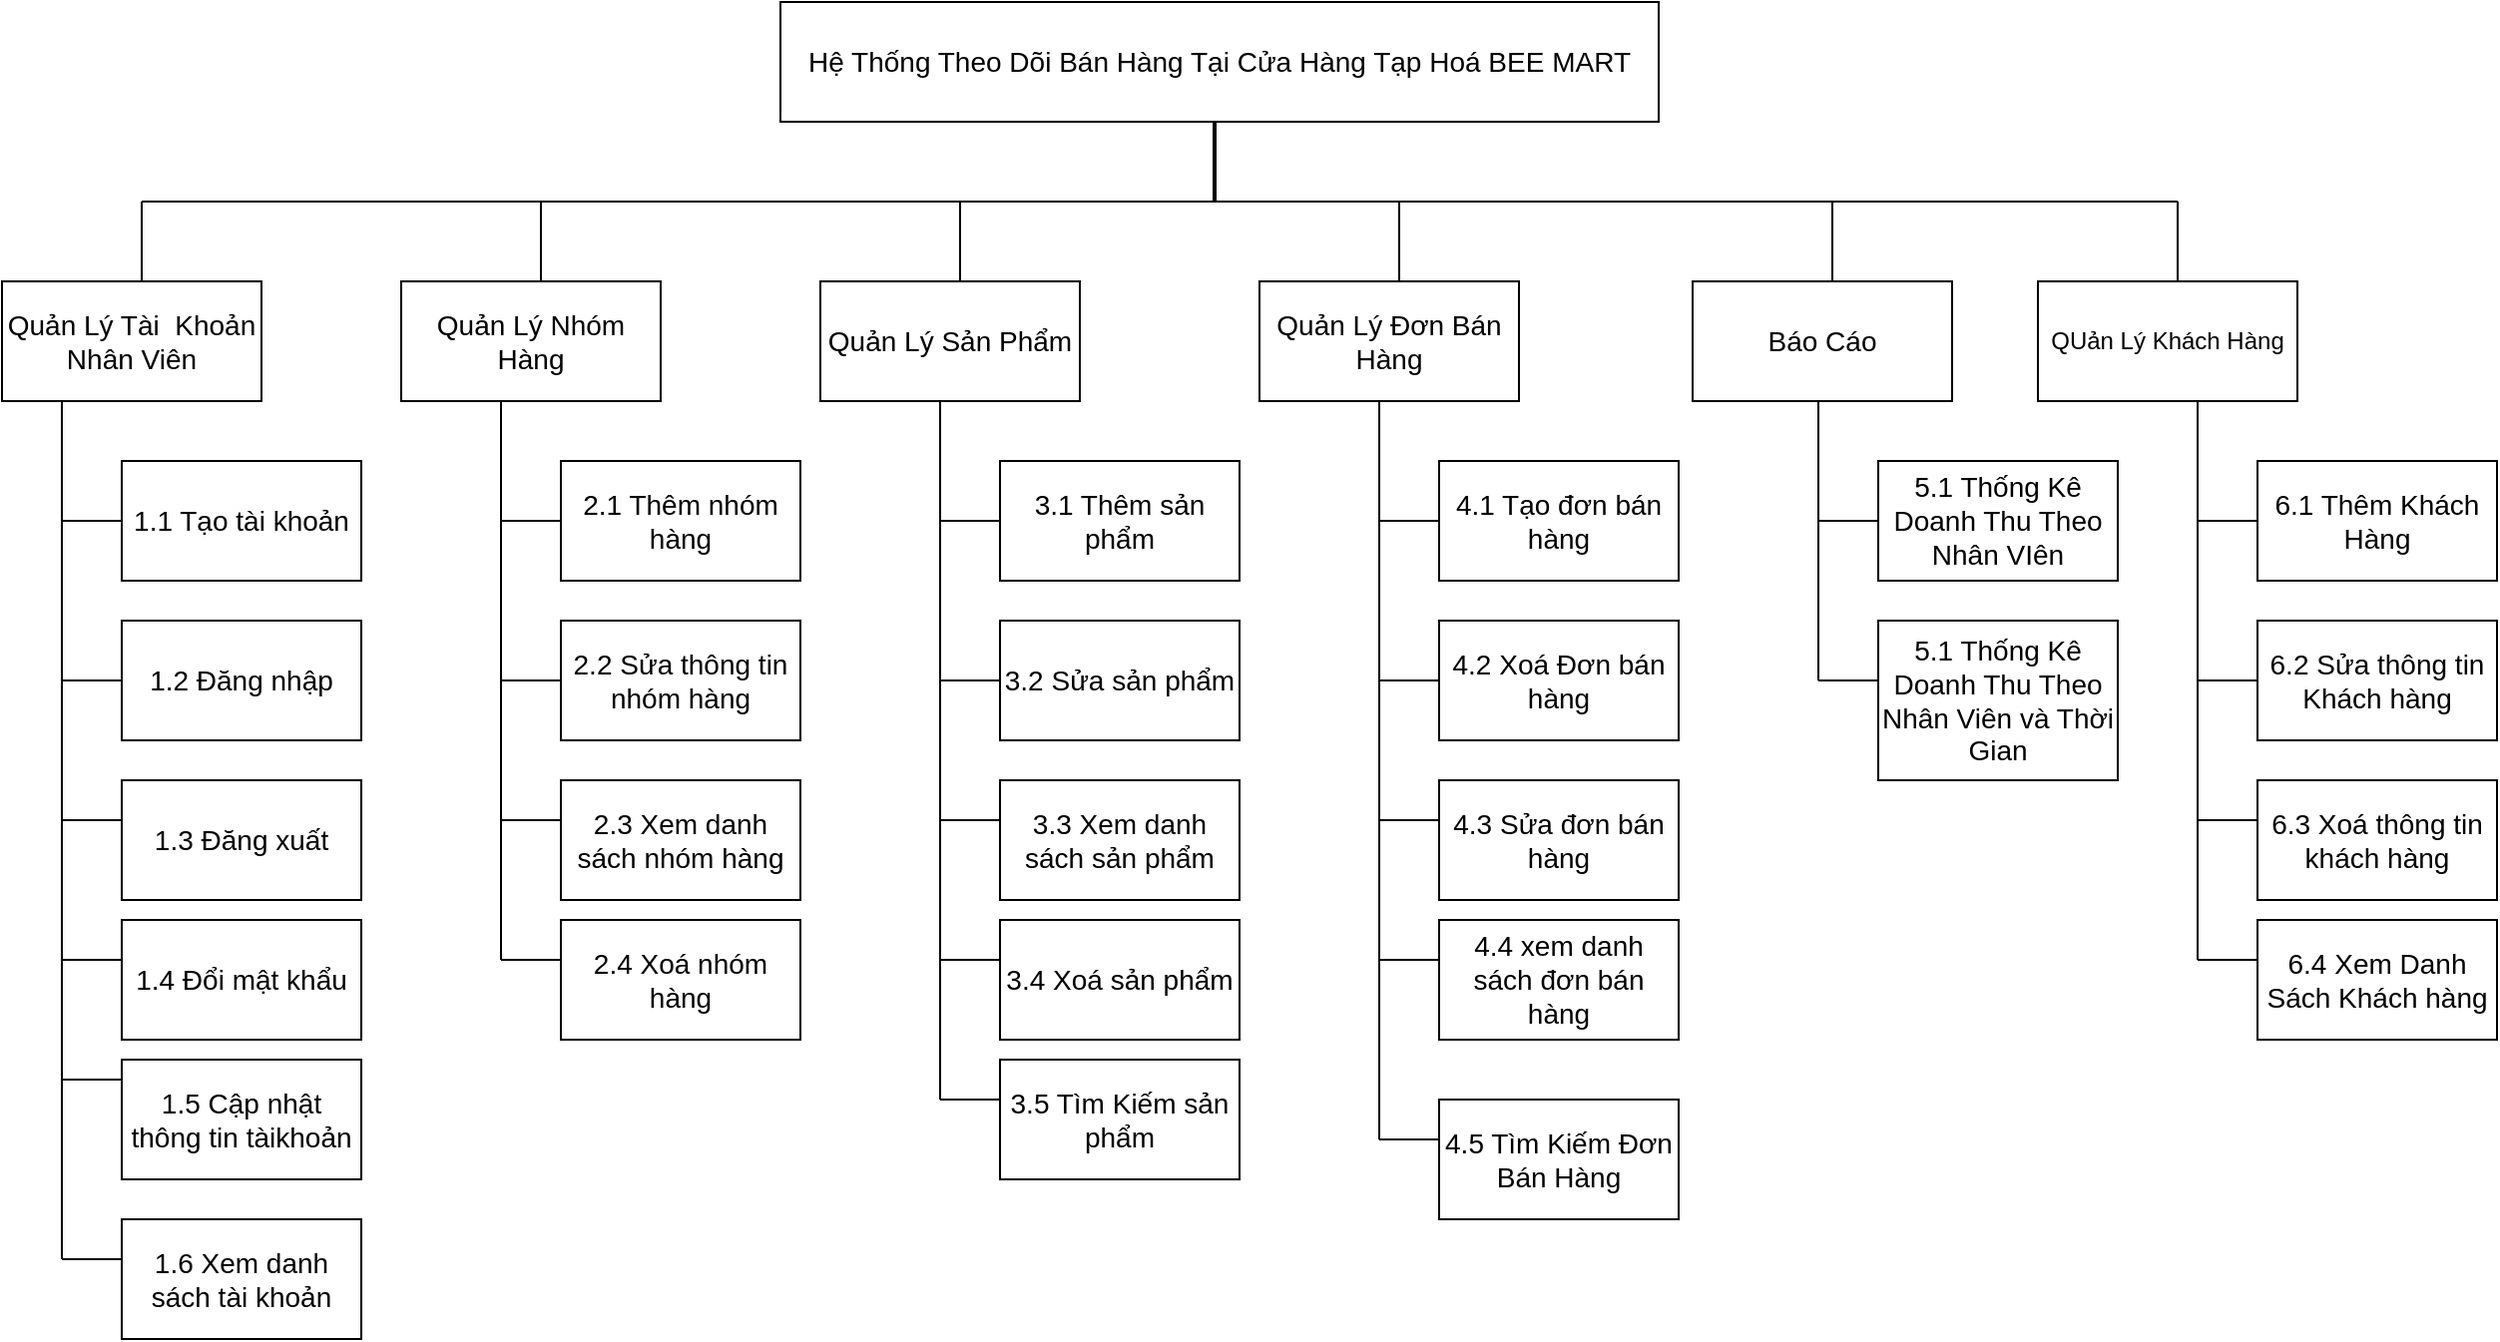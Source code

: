 <mxfile version="13.7.1" type="device"><diagram id="pxkZBzpLknWU2FIUt_qD" name="Page-1"><mxGraphModel dx="1854" dy="1704" grid="1" gridSize="10" guides="1" tooltips="1" connect="1" arrows="1" fold="1" page="1" pageScale="1" pageWidth="827" pageHeight="1169" math="0" shadow="0"><root><mxCell id="0"/><mxCell id="1" parent="0"/><mxCell id="99qyA-vtCgBqnXkUfbwP-1" value="&lt;font style=&quot;font-size: 14px&quot;&gt;Hệ Thống &lt;font&gt;&lt;span&gt;Theo Dõi Bán Hàng Tại&lt;/span&gt; Cửa Hàng Tạp Hoá BEE MART&lt;br&gt;&lt;/font&gt;&lt;/font&gt;" style="rounded=0;whiteSpace=wrap;html=1;" parent="1" vertex="1"><mxGeometry x="370" y="-50" width="440" height="60" as="geometry"/></mxCell><mxCell id="99qyA-vtCgBqnXkUfbwP-2" value="" style="shape=link;html=1;width=-1;" parent="1" edge="1"><mxGeometry width="100" relative="1" as="geometry"><mxPoint x="587.5" y="10" as="sourcePoint"/><mxPoint x="587.5" y="50" as="targetPoint"/></mxGeometry></mxCell><mxCell id="99qyA-vtCgBqnXkUfbwP-4" value="" style="endArrow=none;html=1;" parent="1" edge="1"><mxGeometry width="50" height="50" relative="1" as="geometry"><mxPoint x="50" y="50" as="sourcePoint"/><mxPoint x="1070" y="50" as="targetPoint"/></mxGeometry></mxCell><mxCell id="99qyA-vtCgBqnXkUfbwP-5" value="" style="endArrow=none;html=1;" parent="1" edge="1"><mxGeometry width="50" height="50" relative="1" as="geometry"><mxPoint x="10" y="150" as="sourcePoint"/><mxPoint x="10" y="580" as="targetPoint"/></mxGeometry></mxCell><mxCell id="99qyA-vtCgBqnXkUfbwP-6" value="" style="endArrow=none;html=1;" parent="1" edge="1"><mxGeometry width="50" height="50" relative="1" as="geometry"><mxPoint x="10" y="210" as="sourcePoint"/><mxPoint x="40" y="210" as="targetPoint"/></mxGeometry></mxCell><mxCell id="99qyA-vtCgBqnXkUfbwP-7" value="" style="endArrow=none;html=1;" parent="1" edge="1"><mxGeometry width="50" height="50" relative="1" as="geometry"><mxPoint x="10" y="290" as="sourcePoint"/><mxPoint x="40" y="290" as="targetPoint"/></mxGeometry></mxCell><mxCell id="99qyA-vtCgBqnXkUfbwP-8" value="" style="endArrow=none;html=1;" parent="1" edge="1"><mxGeometry width="50" height="50" relative="1" as="geometry"><mxPoint x="10" y="430" as="sourcePoint"/><mxPoint x="40" y="430" as="targetPoint"/></mxGeometry></mxCell><mxCell id="99qyA-vtCgBqnXkUfbwP-9" value="" style="endArrow=none;html=1;" parent="1" edge="1"><mxGeometry width="50" height="50" relative="1" as="geometry"><mxPoint x="10" y="490" as="sourcePoint"/><mxPoint x="40" y="490" as="targetPoint"/></mxGeometry></mxCell><mxCell id="99qyA-vtCgBqnXkUfbwP-10" value="" style="endArrow=none;html=1;" parent="1" edge="1"><mxGeometry width="50" height="50" relative="1" as="geometry"><mxPoint x="10" y="360" as="sourcePoint"/><mxPoint x="40" y="360" as="targetPoint"/></mxGeometry></mxCell><mxCell id="99qyA-vtCgBqnXkUfbwP-11" value="&lt;font style=&quot;font-size: 14px&quot;&gt;&lt;span&gt;1.1 Tạo tài khoản&lt;/span&gt;&lt;/font&gt;" style="rounded=0;whiteSpace=wrap;html=1;" parent="1" vertex="1"><mxGeometry x="40" y="180" width="120" height="60" as="geometry"/></mxCell><mxCell id="99qyA-vtCgBqnXkUfbwP-12" value="&lt;font style=&quot;font-size: 14px&quot;&gt;&lt;span&gt;1.2 Đăng nhập&lt;/span&gt;&lt;/font&gt;" style="rounded=0;whiteSpace=wrap;html=1;" parent="1" vertex="1"><mxGeometry x="40" y="260" width="120" height="60" as="geometry"/></mxCell><mxCell id="99qyA-vtCgBqnXkUfbwP-13" value="&lt;font style=&quot;font-size: 14px&quot;&gt;&lt;span&gt;1.3 Đăng xuất&lt;/span&gt;&lt;/font&gt;" style="rounded=0;whiteSpace=wrap;html=1;" parent="1" vertex="1"><mxGeometry x="40" y="340" width="120" height="60" as="geometry"/></mxCell><mxCell id="99qyA-vtCgBqnXkUfbwP-14" value="&lt;font style=&quot;font-size: 14px&quot;&gt;&lt;span&gt;1.4 Đổi mật khẩu&lt;/span&gt;&lt;/font&gt;" style="rounded=0;whiteSpace=wrap;html=1;" parent="1" vertex="1"><mxGeometry x="40" y="410" width="120" height="60" as="geometry"/></mxCell><mxCell id="99qyA-vtCgBqnXkUfbwP-15" value="" style="endArrow=none;html=1;" parent="1" edge="1"><mxGeometry width="50" height="50" relative="1" as="geometry"><mxPoint x="230" y="150" as="sourcePoint"/><mxPoint x="230" y="430" as="targetPoint"/></mxGeometry></mxCell><mxCell id="99qyA-vtCgBqnXkUfbwP-16" value="" style="endArrow=none;html=1;" parent="1" edge="1"><mxGeometry width="50" height="50" relative="1" as="geometry"><mxPoint x="230" y="210" as="sourcePoint"/><mxPoint x="260" y="210" as="targetPoint"/></mxGeometry></mxCell><mxCell id="99qyA-vtCgBqnXkUfbwP-17" value="" style="endArrow=none;html=1;" parent="1" edge="1"><mxGeometry width="50" height="50" relative="1" as="geometry"><mxPoint x="230" y="290" as="sourcePoint"/><mxPoint x="260" y="290" as="targetPoint"/></mxGeometry></mxCell><mxCell id="99qyA-vtCgBqnXkUfbwP-18" value="" style="endArrow=none;html=1;" parent="1" edge="1"><mxGeometry width="50" height="50" relative="1" as="geometry"><mxPoint x="230" y="430" as="sourcePoint"/><mxPoint x="260" y="430" as="targetPoint"/></mxGeometry></mxCell><mxCell id="99qyA-vtCgBqnXkUfbwP-20" value="" style="endArrow=none;html=1;" parent="1" edge="1"><mxGeometry width="50" height="50" relative="1" as="geometry"><mxPoint x="230" y="360" as="sourcePoint"/><mxPoint x="260" y="360" as="targetPoint"/></mxGeometry></mxCell><mxCell id="99qyA-vtCgBqnXkUfbwP-21" value="&lt;font style=&quot;font-size: 14px&quot;&gt;&lt;span&gt;2.1 Thêm nhóm hàng&lt;/span&gt;&lt;/font&gt;" style="rounded=0;whiteSpace=wrap;html=1;" parent="1" vertex="1"><mxGeometry x="260" y="180" width="120" height="60" as="geometry"/></mxCell><mxCell id="99qyA-vtCgBqnXkUfbwP-22" value="&lt;font style=&quot;font-size: 14px&quot;&gt;&lt;span&gt;2.2 Sửa thông tin nhóm hàng&lt;/span&gt;&lt;/font&gt;" style="rounded=0;whiteSpace=wrap;html=1;" parent="1" vertex="1"><mxGeometry x="260" y="260" width="120" height="60" as="geometry"/></mxCell><mxCell id="99qyA-vtCgBqnXkUfbwP-23" value="&lt;font style=&quot;font-size: 14px&quot;&gt;&lt;span&gt;2.3 Xem danh sách nhóm hàng&lt;/span&gt;&lt;/font&gt;" style="rounded=0;whiteSpace=wrap;html=1;" parent="1" vertex="1"><mxGeometry x="260" y="340" width="120" height="60" as="geometry"/></mxCell><mxCell id="99qyA-vtCgBqnXkUfbwP-24" value="&lt;font style=&quot;font-size: 14px&quot;&gt;&lt;span&gt;2.4 Xoá nhóm hàng&lt;/span&gt;&lt;/font&gt;" style="rounded=0;whiteSpace=wrap;html=1;" parent="1" vertex="1"><mxGeometry x="260" y="410" width="120" height="60" as="geometry"/></mxCell><mxCell id="99qyA-vtCgBqnXkUfbwP-25" value="" style="endArrow=none;html=1;" parent="1" edge="1"><mxGeometry width="50" height="50" relative="1" as="geometry"><mxPoint x="450" y="150" as="sourcePoint"/><mxPoint x="450" y="500" as="targetPoint"/></mxGeometry></mxCell><mxCell id="99qyA-vtCgBqnXkUfbwP-26" value="" style="endArrow=none;html=1;" parent="1" edge="1"><mxGeometry width="50" height="50" relative="1" as="geometry"><mxPoint x="450" y="210" as="sourcePoint"/><mxPoint x="480" y="210" as="targetPoint"/></mxGeometry></mxCell><mxCell id="99qyA-vtCgBqnXkUfbwP-27" value="" style="endArrow=none;html=1;" parent="1" edge="1"><mxGeometry width="50" height="50" relative="1" as="geometry"><mxPoint x="450" y="290" as="sourcePoint"/><mxPoint x="480" y="290" as="targetPoint"/></mxGeometry></mxCell><mxCell id="99qyA-vtCgBqnXkUfbwP-28" value="" style="endArrow=none;html=1;" parent="1" edge="1"><mxGeometry width="50" height="50" relative="1" as="geometry"><mxPoint x="450" y="430" as="sourcePoint"/><mxPoint x="480" y="430" as="targetPoint"/></mxGeometry></mxCell><mxCell id="99qyA-vtCgBqnXkUfbwP-30" value="" style="endArrow=none;html=1;" parent="1" edge="1"><mxGeometry width="50" height="50" relative="1" as="geometry"><mxPoint x="450" y="360" as="sourcePoint"/><mxPoint x="480" y="360" as="targetPoint"/></mxGeometry></mxCell><mxCell id="99qyA-vtCgBqnXkUfbwP-31" value="&lt;font style=&quot;font-size: 14px&quot;&gt;&lt;span&gt;3.1 Thêm sản phẩm&lt;/span&gt;&lt;/font&gt;" style="rounded=0;whiteSpace=wrap;html=1;" parent="1" vertex="1"><mxGeometry x="480" y="180" width="120" height="60" as="geometry"/></mxCell><mxCell id="99qyA-vtCgBqnXkUfbwP-32" value="&lt;font style=&quot;font-size: 14px&quot;&gt;&lt;span&gt;3.2 Sửa sản phẩm&lt;/span&gt;&lt;/font&gt;" style="rounded=0;whiteSpace=wrap;html=1;" parent="1" vertex="1"><mxGeometry x="480" y="260" width="120" height="60" as="geometry"/></mxCell><mxCell id="99qyA-vtCgBqnXkUfbwP-33" value="&lt;font style=&quot;font-size: 14px&quot;&gt;&lt;span&gt;3.3 Xem danh sách sản phẩm&lt;/span&gt;&lt;/font&gt;" style="rounded=0;whiteSpace=wrap;html=1;" parent="1" vertex="1"><mxGeometry x="480" y="340" width="120" height="60" as="geometry"/></mxCell><mxCell id="99qyA-vtCgBqnXkUfbwP-34" value="&lt;font style=&quot;font-size: 14px&quot;&gt;&lt;span&gt;3.4 Xoá sản phẩm&lt;/span&gt;&lt;/font&gt;" style="rounded=0;whiteSpace=wrap;html=1;" parent="1" vertex="1"><mxGeometry x="480" y="410" width="120" height="60" as="geometry"/></mxCell><mxCell id="99qyA-vtCgBqnXkUfbwP-35" value="" style="endArrow=none;html=1;" parent="1" edge="1"><mxGeometry width="50" height="50" relative="1" as="geometry"><mxPoint x="670" y="150" as="sourcePoint"/><mxPoint x="670" y="520" as="targetPoint"/></mxGeometry></mxCell><mxCell id="99qyA-vtCgBqnXkUfbwP-36" value="" style="endArrow=none;html=1;" parent="1" edge="1"><mxGeometry width="50" height="50" relative="1" as="geometry"><mxPoint x="670" y="210" as="sourcePoint"/><mxPoint x="700" y="210" as="targetPoint"/></mxGeometry></mxCell><mxCell id="99qyA-vtCgBqnXkUfbwP-37" value="" style="endArrow=none;html=1;" parent="1" edge="1"><mxGeometry width="50" height="50" relative="1" as="geometry"><mxPoint x="670" y="290" as="sourcePoint"/><mxPoint x="700" y="290" as="targetPoint"/></mxGeometry></mxCell><mxCell id="99qyA-vtCgBqnXkUfbwP-38" value="" style="endArrow=none;html=1;" parent="1" edge="1"><mxGeometry width="50" height="50" relative="1" as="geometry"><mxPoint x="670" y="430" as="sourcePoint"/><mxPoint x="700" y="430" as="targetPoint"/></mxGeometry></mxCell><mxCell id="99qyA-vtCgBqnXkUfbwP-40" value="" style="endArrow=none;html=1;" parent="1" edge="1"><mxGeometry width="50" height="50" relative="1" as="geometry"><mxPoint x="670" y="360" as="sourcePoint"/><mxPoint x="700" y="360" as="targetPoint"/></mxGeometry></mxCell><mxCell id="99qyA-vtCgBqnXkUfbwP-41" value="&lt;font style=&quot;font-size: 14px&quot;&gt;&lt;span&gt;4.1 Tạo đơn bán hàng&lt;br&gt;&lt;/span&gt;&lt;/font&gt;" style="rounded=0;whiteSpace=wrap;html=1;" parent="1" vertex="1"><mxGeometry x="700" y="180" width="120" height="60" as="geometry"/></mxCell><mxCell id="99qyA-vtCgBqnXkUfbwP-42" value="&lt;font style=&quot;font-size: 14px&quot;&gt;&lt;span&gt;4.2 Xoá Đơn bán hàng&lt;br&gt;&lt;/span&gt;&lt;/font&gt;" style="rounded=0;whiteSpace=wrap;html=1;" parent="1" vertex="1"><mxGeometry x="700" y="260" width="120" height="60" as="geometry"/></mxCell><mxCell id="99qyA-vtCgBqnXkUfbwP-43" value="&lt;font style=&quot;font-size: 14px&quot;&gt;&lt;span&gt;4.3 Sửa đơn bán hàng&lt;br&gt;&lt;/span&gt;&lt;/font&gt;" style="rounded=0;whiteSpace=wrap;html=1;" parent="1" vertex="1"><mxGeometry x="700" y="340" width="120" height="60" as="geometry"/></mxCell><mxCell id="99qyA-vtCgBqnXkUfbwP-44" value="&lt;font style=&quot;font-size: 14px&quot;&gt;&lt;span&gt;4.4 xem danh sách đơn bán hàng&lt;br&gt;&lt;/span&gt;&lt;/font&gt;" style="rounded=0;whiteSpace=wrap;html=1;" parent="1" vertex="1"><mxGeometry x="700" y="410" width="120" height="60" as="geometry"/></mxCell><mxCell id="99qyA-vtCgBqnXkUfbwP-45" value="" style="endArrow=none;html=1;" parent="1" edge="1"><mxGeometry width="50" height="50" relative="1" as="geometry"><mxPoint x="890" y="150" as="sourcePoint"/><mxPoint x="890" y="290" as="targetPoint"/></mxGeometry></mxCell><mxCell id="99qyA-vtCgBqnXkUfbwP-46" value="" style="endArrow=none;html=1;" parent="1" edge="1"><mxGeometry width="50" height="50" relative="1" as="geometry"><mxPoint x="890" y="210" as="sourcePoint"/><mxPoint x="920" y="210" as="targetPoint"/></mxGeometry></mxCell><mxCell id="99qyA-vtCgBqnXkUfbwP-47" value="" style="endArrow=none;html=1;" parent="1" edge="1"><mxGeometry width="50" height="50" relative="1" as="geometry"><mxPoint x="890" y="290" as="sourcePoint"/><mxPoint x="920" y="290" as="targetPoint"/></mxGeometry></mxCell><mxCell id="99qyA-vtCgBqnXkUfbwP-51" value="&lt;table&gt;&lt;tbody&gt;&lt;tr&gt;&lt;td valign=&quot;top&quot;&gt;&lt;p&gt;&lt;font style=&quot;font-size: 14px&quot;&gt;&lt;span&gt;5.1 Thống Kê Doanh Thu Theo Nhân VIên&lt;br&gt;&lt;/span&gt;&lt;/font&gt;&lt;/p&gt;&lt;/td&gt;&lt;/tr&gt;&lt;/tbody&gt;&lt;/table&gt;" style="rounded=0;whiteSpace=wrap;html=1;" parent="1" vertex="1"><mxGeometry x="920" y="180" width="120" height="60" as="geometry"/></mxCell><mxCell id="99qyA-vtCgBqnXkUfbwP-52" value="&lt;p&gt;&lt;font style=&quot;font-size: 14px&quot;&gt;&lt;span&gt;5.1 Thống Kê Doanh Thu Theo Nhân Viên và Thời Gian&lt;br&gt;&lt;/span&gt;&lt;/font&gt;&lt;/p&gt;" style="rounded=0;whiteSpace=wrap;html=1;" parent="1" vertex="1"><mxGeometry x="920" y="260" width="120" height="80" as="geometry"/></mxCell><mxCell id="99qyA-vtCgBqnXkUfbwP-56" value="&lt;font style=&quot;font-size: 14px&quot;&gt;&lt;span&gt;1.5 Cập nhật thông tin tàikhoản&lt;/span&gt;&lt;/font&gt;" style="rounded=0;whiteSpace=wrap;html=1;" parent="1" vertex="1"><mxGeometry x="40" y="480" width="120" height="60" as="geometry"/></mxCell><mxCell id="99qyA-vtCgBqnXkUfbwP-57" value="" style="endArrow=none;html=1;" parent="1" edge="1"><mxGeometry width="50" height="50" relative="1" as="geometry"><mxPoint x="10" y="580" as="sourcePoint"/><mxPoint x="40.0" y="580" as="targetPoint"/></mxGeometry></mxCell><mxCell id="99qyA-vtCgBqnXkUfbwP-58" value="&lt;font style=&quot;font-size: 14px&quot;&gt;&lt;span&gt;1.6 Xem danh sách tài khoản&lt;/span&gt;&lt;/font&gt;" style="rounded=0;whiteSpace=wrap;html=1;" parent="1" vertex="1"><mxGeometry x="40" y="560" width="120" height="60" as="geometry"/></mxCell><mxCell id="99qyA-vtCgBqnXkUfbwP-70" value="" style="endArrow=none;html=1;" parent="1" edge="1"><mxGeometry width="50" height="50" relative="1" as="geometry"><mxPoint x="1080" y="150" as="sourcePoint"/><mxPoint x="1080" y="430" as="targetPoint"/></mxGeometry></mxCell><mxCell id="99qyA-vtCgBqnXkUfbwP-71" value="" style="endArrow=none;html=1;" parent="1" edge="1"><mxGeometry width="50" height="50" relative="1" as="geometry"><mxPoint x="1080" y="210" as="sourcePoint"/><mxPoint x="1110.0" y="210" as="targetPoint"/></mxGeometry></mxCell><mxCell id="99qyA-vtCgBqnXkUfbwP-72" value="" style="endArrow=none;html=1;" parent="1" edge="1"><mxGeometry width="50" height="50" relative="1" as="geometry"><mxPoint x="1080" y="290" as="sourcePoint"/><mxPoint x="1110.0" y="290" as="targetPoint"/></mxGeometry></mxCell><mxCell id="99qyA-vtCgBqnXkUfbwP-73" value="" style="endArrow=none;html=1;" parent="1" edge="1"><mxGeometry width="50" height="50" relative="1" as="geometry"><mxPoint x="1080" y="430" as="sourcePoint"/><mxPoint x="1110.0" y="430" as="targetPoint"/></mxGeometry></mxCell><mxCell id="99qyA-vtCgBqnXkUfbwP-74" value="" style="endArrow=none;html=1;" parent="1" edge="1"><mxGeometry width="50" height="50" relative="1" as="geometry"><mxPoint x="1080" y="360" as="sourcePoint"/><mxPoint x="1110.0" y="360" as="targetPoint"/></mxGeometry></mxCell><mxCell id="99qyA-vtCgBqnXkUfbwP-75" value="&lt;font style=&quot;font-size: 14px&quot;&gt;6.1 Thêm Khách Hàng&lt;/font&gt;" style="rounded=0;whiteSpace=wrap;html=1;" parent="1" vertex="1"><mxGeometry x="1110" y="180" width="120" height="60" as="geometry"/></mxCell><mxCell id="99qyA-vtCgBqnXkUfbwP-76" value="&lt;font style=&quot;font-size: 14px&quot;&gt;6.2 Sửa thông tin Khách hàng&lt;/font&gt;" style="rounded=0;whiteSpace=wrap;html=1;" parent="1" vertex="1"><mxGeometry x="1110" y="260" width="120" height="60" as="geometry"/></mxCell><mxCell id="99qyA-vtCgBqnXkUfbwP-77" value="&lt;font style=&quot;font-size: 14px&quot;&gt;6.3 Xoá thông tin khách hàng&lt;/font&gt;" style="rounded=0;whiteSpace=wrap;html=1;" parent="1" vertex="1"><mxGeometry x="1110" y="340" width="120" height="60" as="geometry"/></mxCell><mxCell id="99qyA-vtCgBqnXkUfbwP-78" value="&lt;font style=&quot;font-size: 14px&quot;&gt;6.4 Xem Danh Sách Khách hàng&lt;br&gt;&lt;/font&gt;" style="rounded=0;whiteSpace=wrap;html=1;" parent="1" vertex="1"><mxGeometry x="1110" y="410" width="120" height="60" as="geometry"/></mxCell><mxCell id="yiRp37c6O_0MF1NIAtYD-1" value="&lt;font style=&quot;font-size: 14px&quot;&gt;Quản Lý Tài&amp;nbsp; Khoản Nhân Viên&lt;/font&gt;" style="rounded=0;whiteSpace=wrap;html=1;" parent="1" vertex="1"><mxGeometry x="-20" y="90" width="130" height="60" as="geometry"/></mxCell><mxCell id="yiRp37c6O_0MF1NIAtYD-2" value="" style="endArrow=none;html=1;" parent="1" edge="1"><mxGeometry width="50" height="50" relative="1" as="geometry"><mxPoint x="50" y="90" as="sourcePoint"/><mxPoint x="50" y="50" as="targetPoint"/></mxGeometry></mxCell><mxCell id="yiRp37c6O_0MF1NIAtYD-3" value="&lt;font style=&quot;font-size: 14px&quot;&gt;Quản Lý Nhóm Hàng&lt;/font&gt;" style="rounded=0;whiteSpace=wrap;html=1;" parent="1" vertex="1"><mxGeometry x="180" y="90" width="130" height="60" as="geometry"/></mxCell><mxCell id="yiRp37c6O_0MF1NIAtYD-4" value="" style="endArrow=none;html=1;" parent="1" edge="1"><mxGeometry width="50" height="50" relative="1" as="geometry"><mxPoint x="250" y="90" as="sourcePoint"/><mxPoint x="250" y="50" as="targetPoint"/></mxGeometry></mxCell><mxCell id="yiRp37c6O_0MF1NIAtYD-5" value="&lt;font style=&quot;font-size: 14px&quot;&gt;Quản Lý Sản Phẩm&lt;/font&gt;" style="rounded=0;whiteSpace=wrap;html=1;" parent="1" vertex="1"><mxGeometry x="390" y="90" width="130" height="60" as="geometry"/></mxCell><mxCell id="yiRp37c6O_0MF1NIAtYD-6" value="" style="endArrow=none;html=1;" parent="1" edge="1"><mxGeometry width="50" height="50" relative="1" as="geometry"><mxPoint x="460" y="90" as="sourcePoint"/><mxPoint x="460" y="50" as="targetPoint"/></mxGeometry></mxCell><mxCell id="yiRp37c6O_0MF1NIAtYD-7" value="&lt;font style=&quot;font-size: 14px&quot;&gt;Quản Lý Đơn Bán Hàng&lt;/font&gt;" style="rounded=0;whiteSpace=wrap;html=1;" parent="1" vertex="1"><mxGeometry x="610" y="90" width="130" height="60" as="geometry"/></mxCell><mxCell id="yiRp37c6O_0MF1NIAtYD-8" value="" style="endArrow=none;html=1;" parent="1" edge="1"><mxGeometry width="50" height="50" relative="1" as="geometry"><mxPoint x="680" y="90" as="sourcePoint"/><mxPoint x="680" y="50" as="targetPoint"/></mxGeometry></mxCell><mxCell id="yiRp37c6O_0MF1NIAtYD-9" value="&lt;font style=&quot;font-size: 14px&quot;&gt;Báo Cáo&lt;/font&gt;" style="rounded=0;whiteSpace=wrap;html=1;" parent="1" vertex="1"><mxGeometry x="827" y="90" width="130" height="60" as="geometry"/></mxCell><mxCell id="yiRp37c6O_0MF1NIAtYD-10" value="" style="endArrow=none;html=1;" parent="1" edge="1"><mxGeometry width="50" height="50" relative="1" as="geometry"><mxPoint x="897" y="90" as="sourcePoint"/><mxPoint x="897" y="50" as="targetPoint"/></mxGeometry></mxCell><mxCell id="yiRp37c6O_0MF1NIAtYD-11" value="QUản Lý Khách Hàng" style="rounded=0;whiteSpace=wrap;html=1;" parent="1" vertex="1"><mxGeometry x="1000" y="90" width="130" height="60" as="geometry"/></mxCell><mxCell id="yiRp37c6O_0MF1NIAtYD-12" value="" style="endArrow=none;html=1;" parent="1" edge="1"><mxGeometry width="50" height="50" relative="1" as="geometry"><mxPoint x="1070" y="90" as="sourcePoint"/><mxPoint x="1070" y="50" as="targetPoint"/></mxGeometry></mxCell><mxCell id="q0fn1Nik5cMkOsVtXQVK-1" value="" style="endArrow=none;html=1;" parent="1" edge="1"><mxGeometry width="50" height="50" relative="1" as="geometry"><mxPoint x="670" y="520" as="sourcePoint"/><mxPoint x="700" y="520" as="targetPoint"/></mxGeometry></mxCell><mxCell id="q0fn1Nik5cMkOsVtXQVK-2" value="&lt;font style=&quot;font-size: 14px&quot;&gt;&lt;span&gt;4.5 Tìm Kiếm Đơn Bán Hàng&lt;br&gt;&lt;/span&gt;&lt;/font&gt;" style="rounded=0;whiteSpace=wrap;html=1;" parent="1" vertex="1"><mxGeometry x="700" y="500" width="120" height="60" as="geometry"/></mxCell><mxCell id="q0fn1Nik5cMkOsVtXQVK-3" value="" style="endArrow=none;html=1;" parent="1" edge="1"><mxGeometry width="50" height="50" relative="1" as="geometry"><mxPoint x="450" y="500" as="sourcePoint"/><mxPoint x="480" y="500" as="targetPoint"/></mxGeometry></mxCell><mxCell id="q0fn1Nik5cMkOsVtXQVK-4" value="&lt;font style=&quot;font-size: 14px&quot;&gt;&lt;span&gt;3.5 Tìm Kiếm sản phẩm&lt;/span&gt;&lt;/font&gt;" style="rounded=0;whiteSpace=wrap;html=1;" parent="1" vertex="1"><mxGeometry x="480" y="480" width="120" height="60" as="geometry"/></mxCell></root></mxGraphModel></diagram></mxfile>